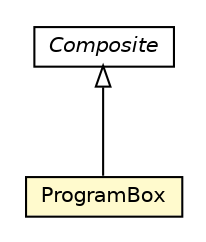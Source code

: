 #!/usr/local/bin/dot
#
# Class diagram 
# Generated by UMLGraph version 5.4 (http://www.umlgraph.org/)
#

digraph G {
	edge [fontname="Helvetica",fontsize=10,labelfontname="Helvetica",labelfontsize=10];
	node [fontname="Helvetica",fontsize=10,shape=plaintext];
	nodesep=0.25;
	ranksep=0.5;
	// hu.sch.kfc.client.ui.widget.ProgramBox
	c7871 [label=<<table title="hu.sch.kfc.client.ui.widget.ProgramBox" border="0" cellborder="1" cellspacing="0" cellpadding="2" port="p" bgcolor="lemonChiffon" href="./ProgramBox.html">
		<tr><td><table border="0" cellspacing="0" cellpadding="1">
<tr><td align="center" balign="center"> ProgramBox </td></tr>
		</table></td></tr>
		</table>>, URL="./ProgramBox.html", fontname="Helvetica", fontcolor="black", fontsize=10.0];
	//hu.sch.kfc.client.ui.widget.ProgramBox extends com.google.gwt.user.client.ui.Composite
	c7926:p -> c7871:p [dir=back,arrowtail=empty];
	// com.google.gwt.user.client.ui.Composite
	c7926 [label=<<table title="com.google.gwt.user.client.ui.Composite" border="0" cellborder="1" cellspacing="0" cellpadding="2" port="p">
		<tr><td><table border="0" cellspacing="0" cellpadding="1">
<tr><td align="center" balign="center"><font face="Helvetica-Oblique"> Composite </font></td></tr>
		</table></td></tr>
		</table>>, URL="null", fontname="Helvetica", fontcolor="black", fontsize=10.0];
}

